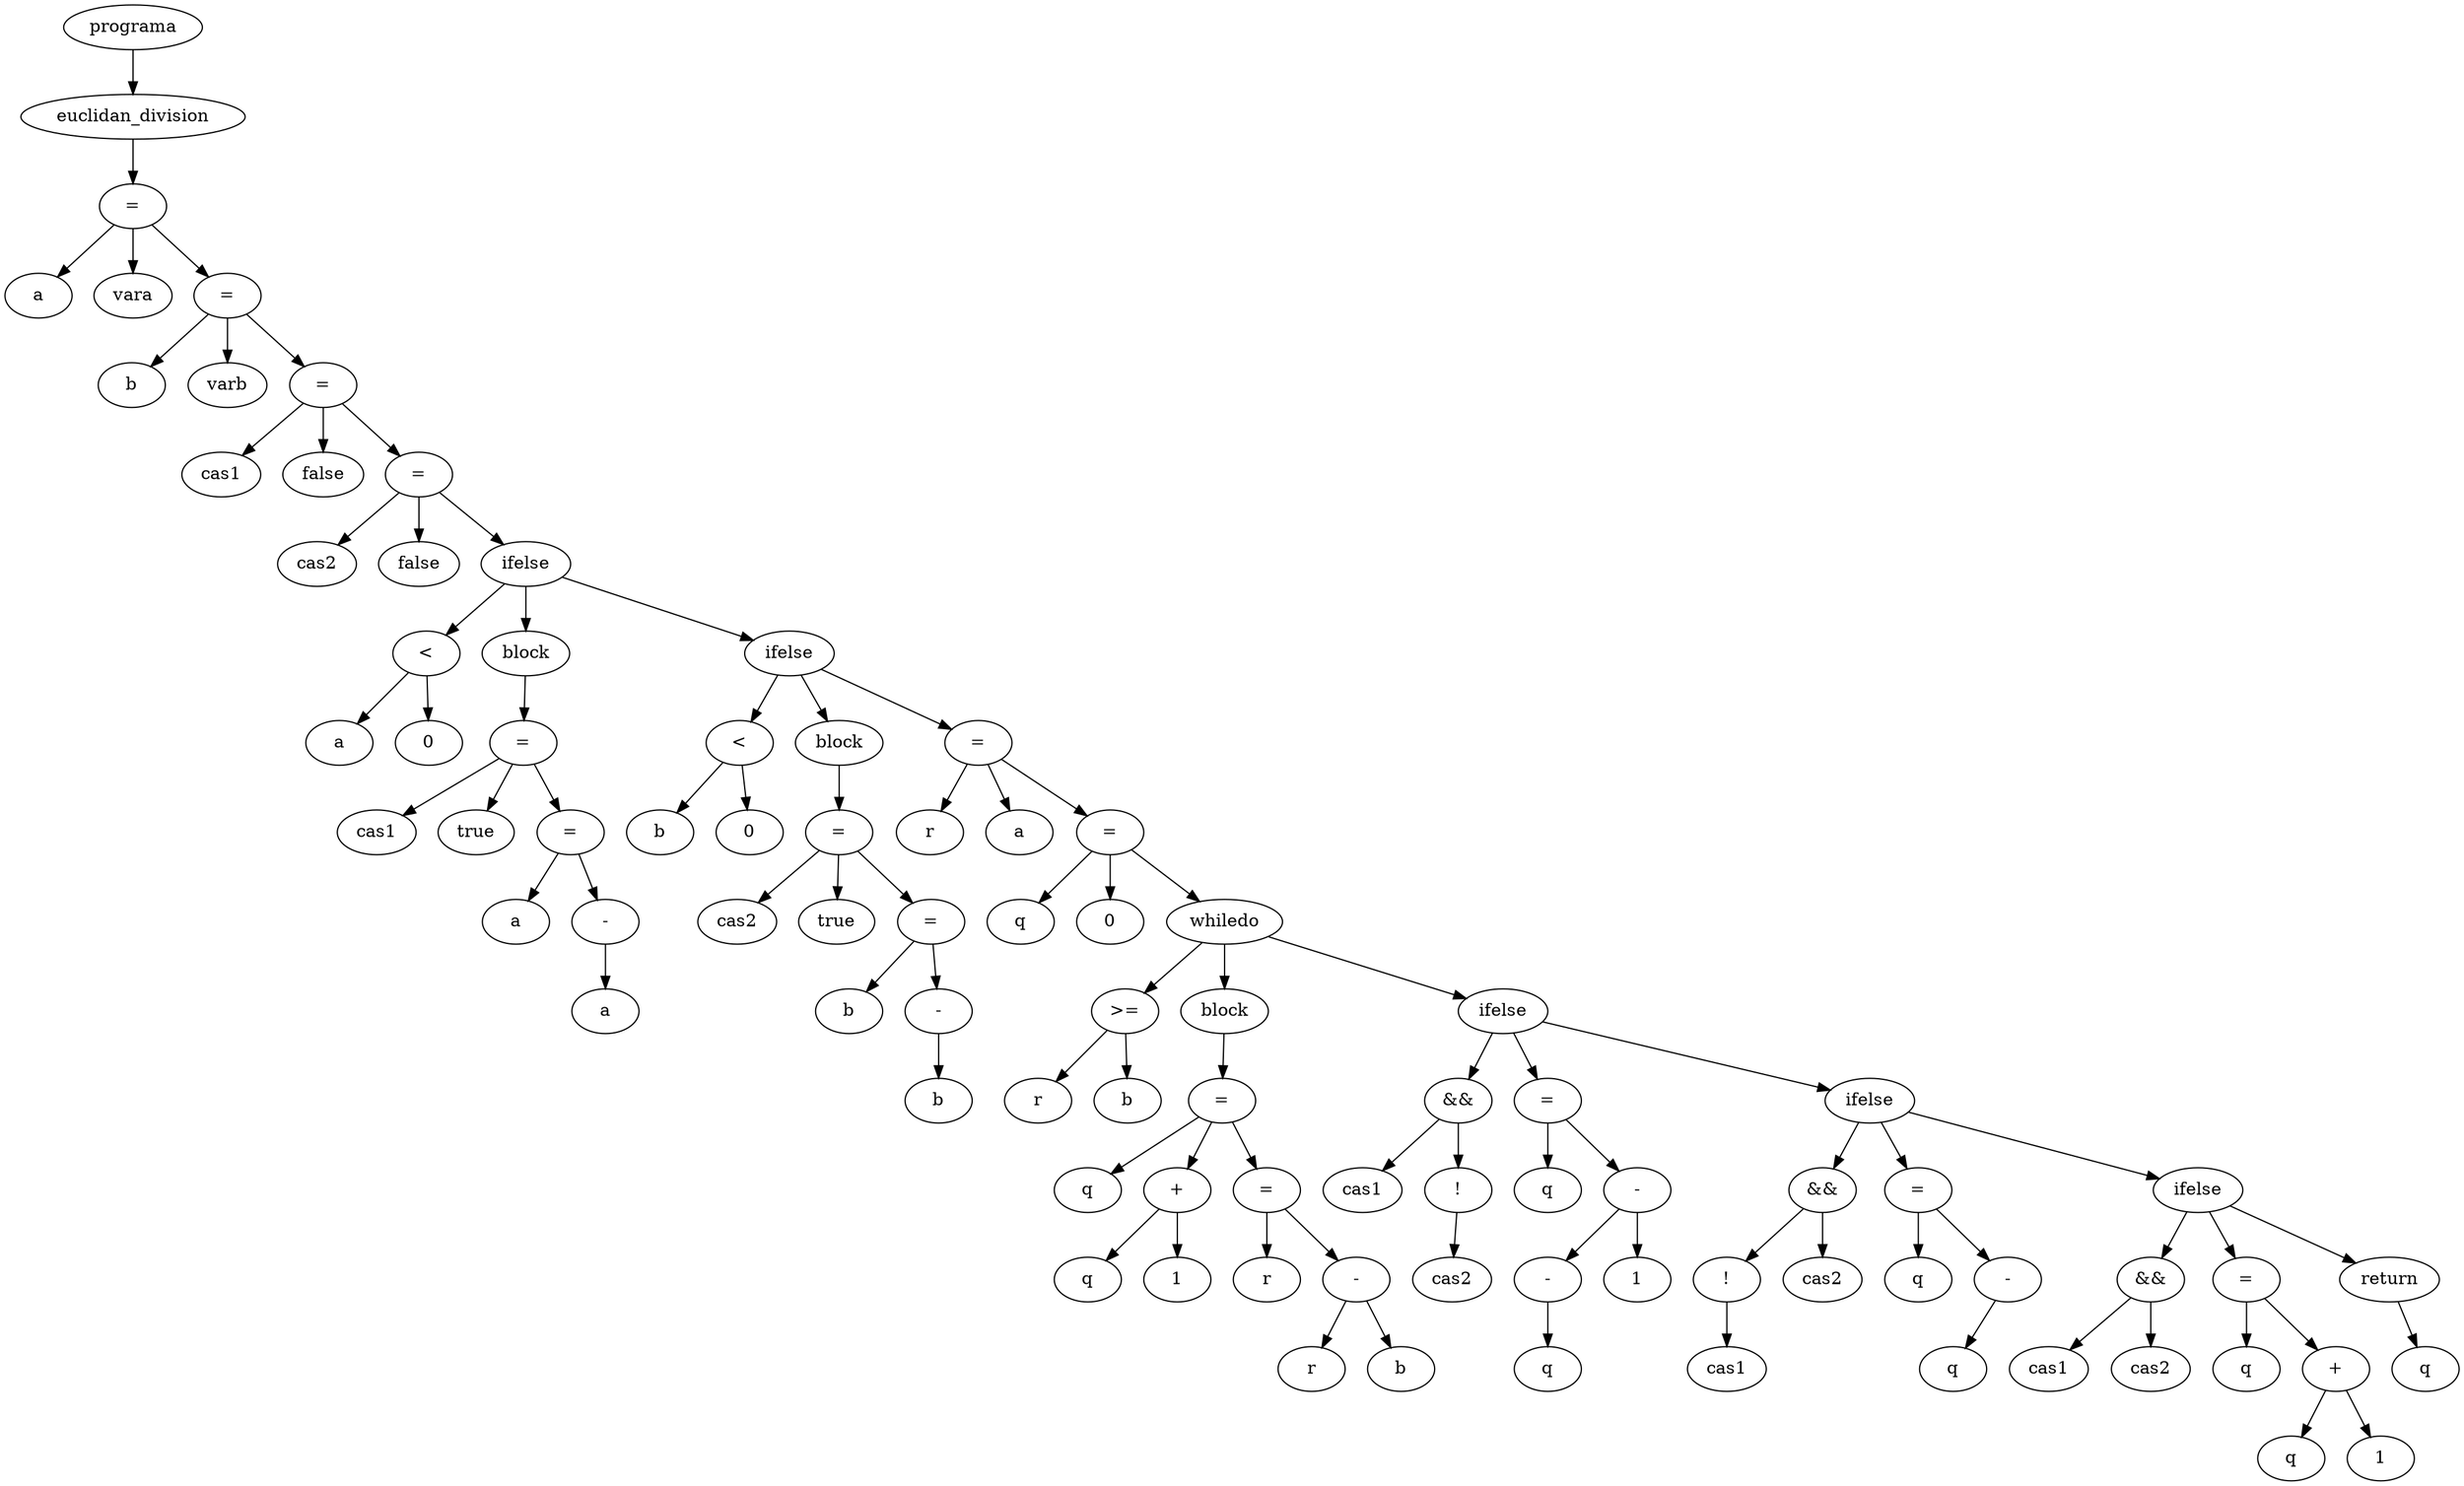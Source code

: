 digraph G {
node_0x21c71c0 [label="programa"]
node_0x21c7170 [label="euclidan_division"]
node_0x21c5930 [label="="]
node_0x21c5090 [label="a"]
node_0x21c5930 -> node_0x21c5090
node_0x21c5900 [label="vara"]
node_0x21c5930 -> node_0x21c5900
node_0x21c59e0 [label="="]
node_0x21c5980 [label="b"]
node_0x21c59e0 -> node_0x21c5980
node_0x21c59b0 [label="varb"]
node_0x21c59e0 -> node_0x21c59b0
node_0x21c5b50 [label="="]
node_0x21c5a30 [label="cas1"]
node_0x21c5b50 -> node_0x21c5a30
node_0x21c5a60 [label="false"]
node_0x21c5b50 -> node_0x21c5a60
node_0x21c5c00 [label="="]
node_0x21c5ba0 [label="cas2"]
node_0x21c5c00 -> node_0x21c5ba0
node_0x21c5bd0 [label="false"]
node_0x21c5c00 -> node_0x21c5bd0
node_0x21c6080 [label="ifelse"]
node_0x21c5d70 [label="<"]
node_0x21c5c50 [label="a"]
node_0x21c5d70 -> node_0x21c5c50
node_0x21c5c80 [label="0"]
node_0x21c5d70 -> node_0x21c5c80
node_0x21c6080 -> node_0x21c5d70
node_0x21c6030 [label="block"]
node_0x21c5ee0 [label="="]
node_0x21c5dc0 [label="cas1"]
node_0x21c5ee0 -> node_0x21c5dc0
node_0x21c5df0 [label="true"]
node_0x21c5ee0 -> node_0x21c5df0
node_0x21c5fe0 [label="="]
node_0x21c5f30 [label="a"]
node_0x21c5fe0 -> node_0x21c5f30
node_0x21c5f90 [label="-"]
node_0x21c5f60 [label="a"]
node_0x21c5f90 -> node_0x21c5f60
node_0x21c5fe0 -> node_0x21c5f90
node_0x21c5ee0 -> node_0x21c5fe0
node_0x21c6030 -> node_0x21c5ee0
node_0x21c6080 -> node_0x21c6030
node_0x21c6380 [label="ifelse"]
node_0x21c6130 [label="<"]
node_0x21c60d0 [label="b"]
node_0x21c6130 -> node_0x21c60d0
node_0x21c6100 [label="0"]
node_0x21c6130 -> node_0x21c6100
node_0x21c6380 -> node_0x21c6130
node_0x21c6330 [label="block"]
node_0x21c61e0 [label="="]
node_0x21c6180 [label="cas2"]
node_0x21c61e0 -> node_0x21c6180
node_0x21c61b0 [label="true"]
node_0x21c61e0 -> node_0x21c61b0
node_0x21c62e0 [label="="]
node_0x21c6230 [label="b"]
node_0x21c62e0 -> node_0x21c6230
node_0x21c6290 [label="-"]
node_0x21c6260 [label="b"]
node_0x21c6290 -> node_0x21c6260
node_0x21c62e0 -> node_0x21c6290
node_0x21c61e0 -> node_0x21c62e0
node_0x21c6330 -> node_0x21c61e0
node_0x21c6380 -> node_0x21c6330
node_0x21c6430 [label="="]
node_0x21c63d0 [label="r"]
node_0x21c6430 -> node_0x21c63d0
node_0x21c6400 [label="a"]
node_0x21c6430 -> node_0x21c6400
node_0x21c64e0 [label="="]
node_0x21c6480 [label="q"]
node_0x21c64e0 -> node_0x21c6480
node_0x21c64b0 [label="0"]
node_0x21c64e0 -> node_0x21c64b0
node_0x21c6950 [label="whiledo"]
node_0x21c6590 [label=">="]
node_0x21c6530 [label="r"]
node_0x21c6590 -> node_0x21c6530
node_0x21c6560 [label="b"]
node_0x21c6590 -> node_0x21c6560
node_0x21c6950 -> node_0x21c6590
node_0x21c6900 [label="block"]
node_0x21c6780 [label="="]
node_0x21c65e0 [label="q"]
node_0x21c6780 -> node_0x21c65e0
node_0x21c6730 [label="+"]
node_0x21c6610 [label="q"]
node_0x21c6730 -> node_0x21c6610
node_0x21c6640 [label="1"]
node_0x21c6730 -> node_0x21c6640
node_0x21c6780 -> node_0x21c6730
node_0x21c68b0 [label="="]
node_0x21c67d0 [label="r"]
node_0x21c68b0 -> node_0x21c67d0
node_0x21c6860 [label="-"]
node_0x21c6800 [label="r"]
node_0x21c6860 -> node_0x21c6800
node_0x21c6830 [label="b"]
node_0x21c6860 -> node_0x21c6830
node_0x21c68b0 -> node_0x21c6860
node_0x21c6780 -> node_0x21c68b0
node_0x21c6900 -> node_0x21c6780
node_0x21c6950 -> node_0x21c6900
node_0x21c6c20 [label="ifelse"]
node_0x21c6a50 [label="&&"]
node_0x21c69a0 [label="cas1"]
node_0x21c6a50 -> node_0x21c69a0
node_0x21c6a00 [label="!"]
node_0x21c69d0 [label="cas2"]
node_0x21c6a00 -> node_0x21c69d0
node_0x21c6a50 -> node_0x21c6a00
node_0x21c6c20 -> node_0x21c6a50
node_0x21c6bd0 [label="="]
node_0x21c6aa0 [label="q"]
node_0x21c6bd0 -> node_0x21c6aa0
node_0x21c6b80 [label="-"]
node_0x21c6b00 [label="-"]
node_0x21c6ad0 [label="q"]
node_0x21c6b00 -> node_0x21c6ad0
node_0x21c6b80 -> node_0x21c6b00
node_0x21c6b50 [label="1"]
node_0x21c6b80 -> node_0x21c6b50
node_0x21c6bd0 -> node_0x21c6b80
node_0x21c6c20 -> node_0x21c6bd0
node_0x21c6e70 [label="ifelse"]
node_0x21c6d20 [label="&&"]
node_0x21c6ca0 [label="!"]
node_0x21c6c70 [label="cas1"]
node_0x21c6ca0 -> node_0x21c6c70
node_0x21c6d20 -> node_0x21c6ca0
node_0x21c6cf0 [label="cas2"]
node_0x21c6d20 -> node_0x21c6cf0
node_0x21c6e70 -> node_0x21c6d20
node_0x21c6e20 [label="="]
node_0x21c6d70 [label="q"]
node_0x21c6e20 -> node_0x21c6d70
node_0x21c6dd0 [label="-"]
node_0x21c6da0 [label="q"]
node_0x21c6dd0 -> node_0x21c6da0
node_0x21c6e20 -> node_0x21c6dd0
node_0x21c6e70 -> node_0x21c6e20
node_0x21c70a0 [label="ifelse"]
node_0x21c6f20 [label="&&"]
node_0x21c6ec0 [label="cas1"]
node_0x21c6f20 -> node_0x21c6ec0
node_0x21c6ef0 [label="cas2"]
node_0x21c6f20 -> node_0x21c6ef0
node_0x21c70a0 -> node_0x21c6f20
node_0x21c7050 [label="="]
node_0x21c6f70 [label="q"]
node_0x21c7050 -> node_0x21c6f70
node_0x21c7000 [label="+"]
node_0x21c6fa0 [label="q"]
node_0x21c7000 -> node_0x21c6fa0
node_0x21c6fd0 [label="1"]
node_0x21c7000 -> node_0x21c6fd0
node_0x21c7050 -> node_0x21c7000
node_0x21c70a0 -> node_0x21c7050
node_0x21c7120 [label="return"]
node_0x21c70f0 [label="q"]
node_0x21c7120 -> node_0x21c70f0
node_0x21c70a0 -> node_0x21c7120
node_0x21c6e70 -> node_0x21c70a0
node_0x21c6c20 -> node_0x21c6e70
node_0x21c6950 -> node_0x21c6c20
node_0x21c64e0 -> node_0x21c6950
node_0x21c6430 -> node_0x21c64e0
node_0x21c6380 -> node_0x21c6430
node_0x21c6080 -> node_0x21c6380
node_0x21c5c00 -> node_0x21c6080
node_0x21c5b50 -> node_0x21c5c00
node_0x21c59e0 -> node_0x21c5b50
node_0x21c5930 -> node_0x21c59e0
node_0x21c7170 -> node_0x21c5930
node_0x21c71c0 -> node_0x21c7170
}
